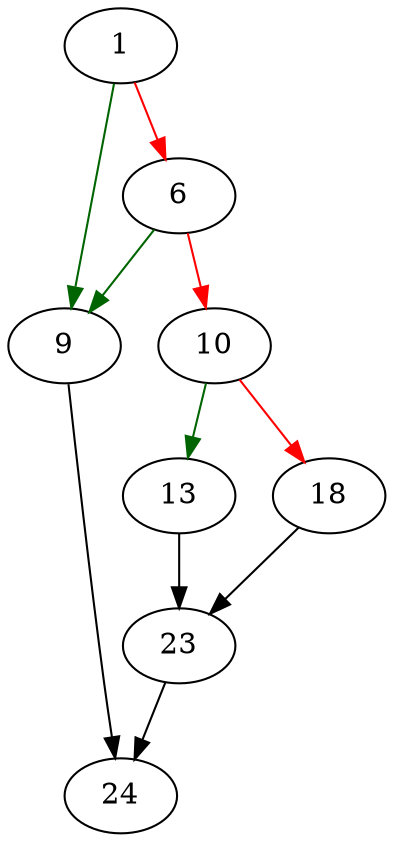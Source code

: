 strict digraph "sqlite3Malloc" {
	// Node definitions.
	1 [entry=true];
	9;
	6;
	10;
	24;
	13;
	18;
	23;

	// Edge definitions.
	1 -> 9 [
		color=darkgreen
		cond=true
	];
	1 -> 6 [
		color=red
		cond=false
	];
	9 -> 24;
	6 -> 9 [
		color=darkgreen
		cond=true
	];
	6 -> 10 [
		color=red
		cond=false
	];
	10 -> 13 [
		color=darkgreen
		cond=true
	];
	10 -> 18 [
		color=red
		cond=false
	];
	13 -> 23;
	18 -> 23;
	23 -> 24;
}